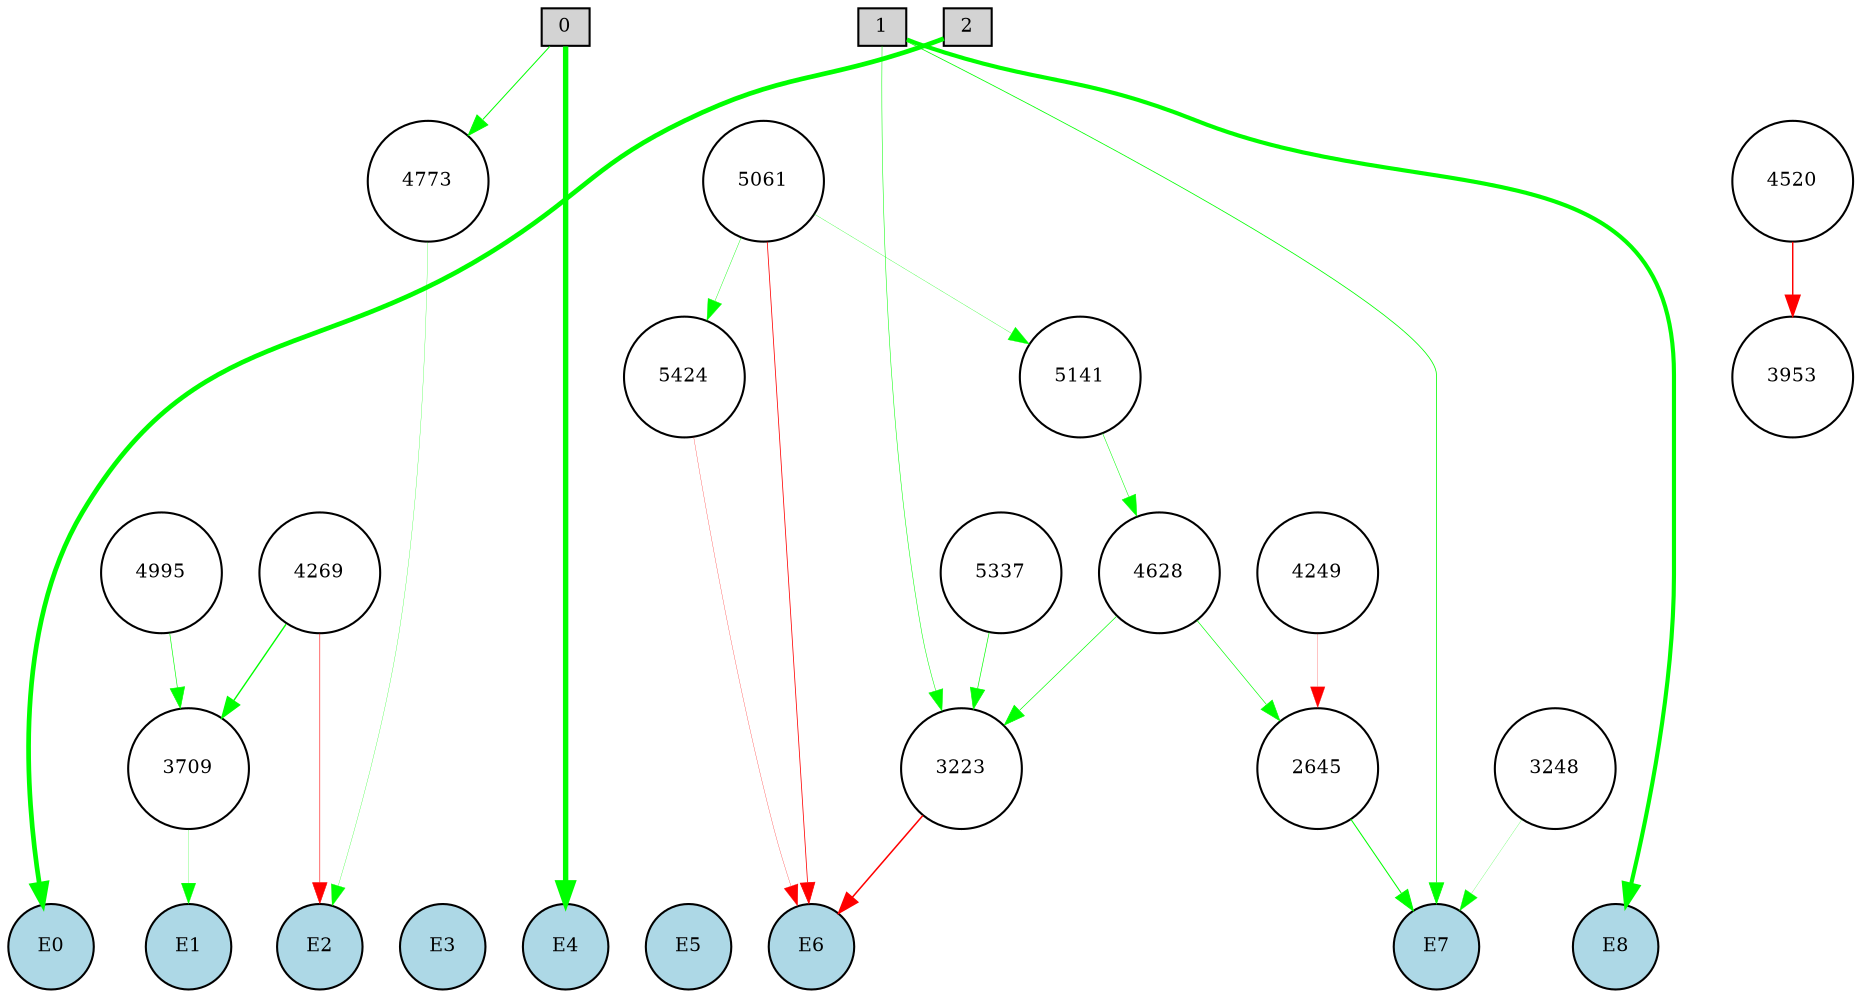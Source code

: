 digraph {
	node [fontsize=9 height=0.2 shape=circle width=0.2]
	subgraph inputs {
		node [shape=box style=filled]
		rank=source
		0 [fillcolor=lightgray]
		1 [fillcolor=lightgray]
		0 -> 1 [style=invis]
		2 [fillcolor=lightgray]
		1 -> 2 [style=invis]
	}
	subgraph outputs {
		node [style=filled]
		rank=sink
		E0 [fillcolor=lightblue fontsize=9 height=0.2 shape=circle width=0.2]
		E1 [fillcolor=lightblue fontsize=9 height=0.2 shape=circle width=0.2]
		E0 -> E1 [style=invis]
		E2 [fillcolor=lightblue fontsize=9 height=0.2 shape=circle width=0.2]
		E1 -> E2 [style=invis]
		E3 [fillcolor=lightblue fontsize=9 height=0.2 shape=circle width=0.2]
		E2 -> E3 [style=invis]
		E4 [fillcolor=lightblue fontsize=9 height=0.2 shape=circle width=0.2]
		E3 -> E4 [style=invis]
		E5 [fillcolor=lightblue fontsize=9 height=0.2 shape=circle width=0.2]
		E4 -> E5 [style=invis]
		E6 [fillcolor=lightblue fontsize=9 height=0.2 shape=circle width=0.2]
		E5 -> E6 [style=invis]
		E7 [fillcolor=lightblue fontsize=9 height=0.2 shape=circle width=0.2]
		E6 -> E7 [style=invis]
		E8 [fillcolor=lightblue fontsize=9 height=0.2 shape=circle width=0.2]
		E7 -> E8 [style=invis]
	}
	4995 [fillcolor=white style=filled]
	4628 [fillcolor=white style=filled]
	5141 [fillcolor=white style=filled]
	3223 [fillcolor=white style=filled]
	4249 [fillcolor=white style=filled]
	4773 [fillcolor=white style=filled]
	4269 [fillcolor=white style=filled]
	5424 [fillcolor=white style=filled]
	3248 [fillcolor=white style=filled]
	5061 [fillcolor=white style=filled]
	2645 [fillcolor=white style=filled]
	5337 [fillcolor=white style=filled]
	3709 [fillcolor=white style=filled]
	0 -> E4 [color=green penwidth=2.5788093873069142 style=solid]
	2 -> E0 [color=green penwidth=2.261126942767835 style=solid]
	1 -> E8 [color=green penwidth=1.9827219713209923 style=solid]
	3709 -> E1 [color=green penwidth=0.12177104232391499 style=solid]
	3248 -> E7 [color=green penwidth=0.10433017325368754 style=solid]
	3223 -> E6 [color=red penwidth=0.7333281516659902 style=solid]
	4249 -> 2645 [color=red penwidth=0.11205126942176927 style=solid]
	4520 -> 3953 [color=red penwidth=0.6959921783487065 style=solid]
	0 -> 4773 [color=green penwidth=0.4798964595926003 style=solid]
	4628 -> 3223 [color=green penwidth=0.32273359014964875 style=solid]
	4269 -> E2 [color=red penwidth=0.27335357555463724 style=solid]
	5061 -> E6 [color=red penwidth=0.3769863716389872 style=solid]
	4269 -> 3709 [color=green penwidth=0.6639760949163083 style=solid]
	5141 -> 4628 [color=green penwidth=0.2473335366193779 style=solid]
	1 -> 3223 [color=green penwidth=0.25079865894489745 style=solid]
	4995 -> 3709 [color=green penwidth=0.30531228670405436 style=solid]
	5337 -> 3223 [color=green penwidth=0.32648943689816856 style=solid]
	4773 -> E2 [color=green penwidth=0.13216075409401 style=solid]
	1 -> E7 [color=green penwidth=0.3781932516860522 style=solid]
	5061 -> 5424 [color=green penwidth=0.1948441438499261 style=solid]
	5424 -> E6 [color=red penwidth=0.12630563045951965 style=solid]
	4628 -> 2645 [color=green penwidth=0.3165541497188217 style=solid]
	2645 -> E7 [color=green penwidth=0.4948958310400988 style=solid]
	5061 -> 5141 [color=green penwidth=0.14601803866534208 style=solid]
}
